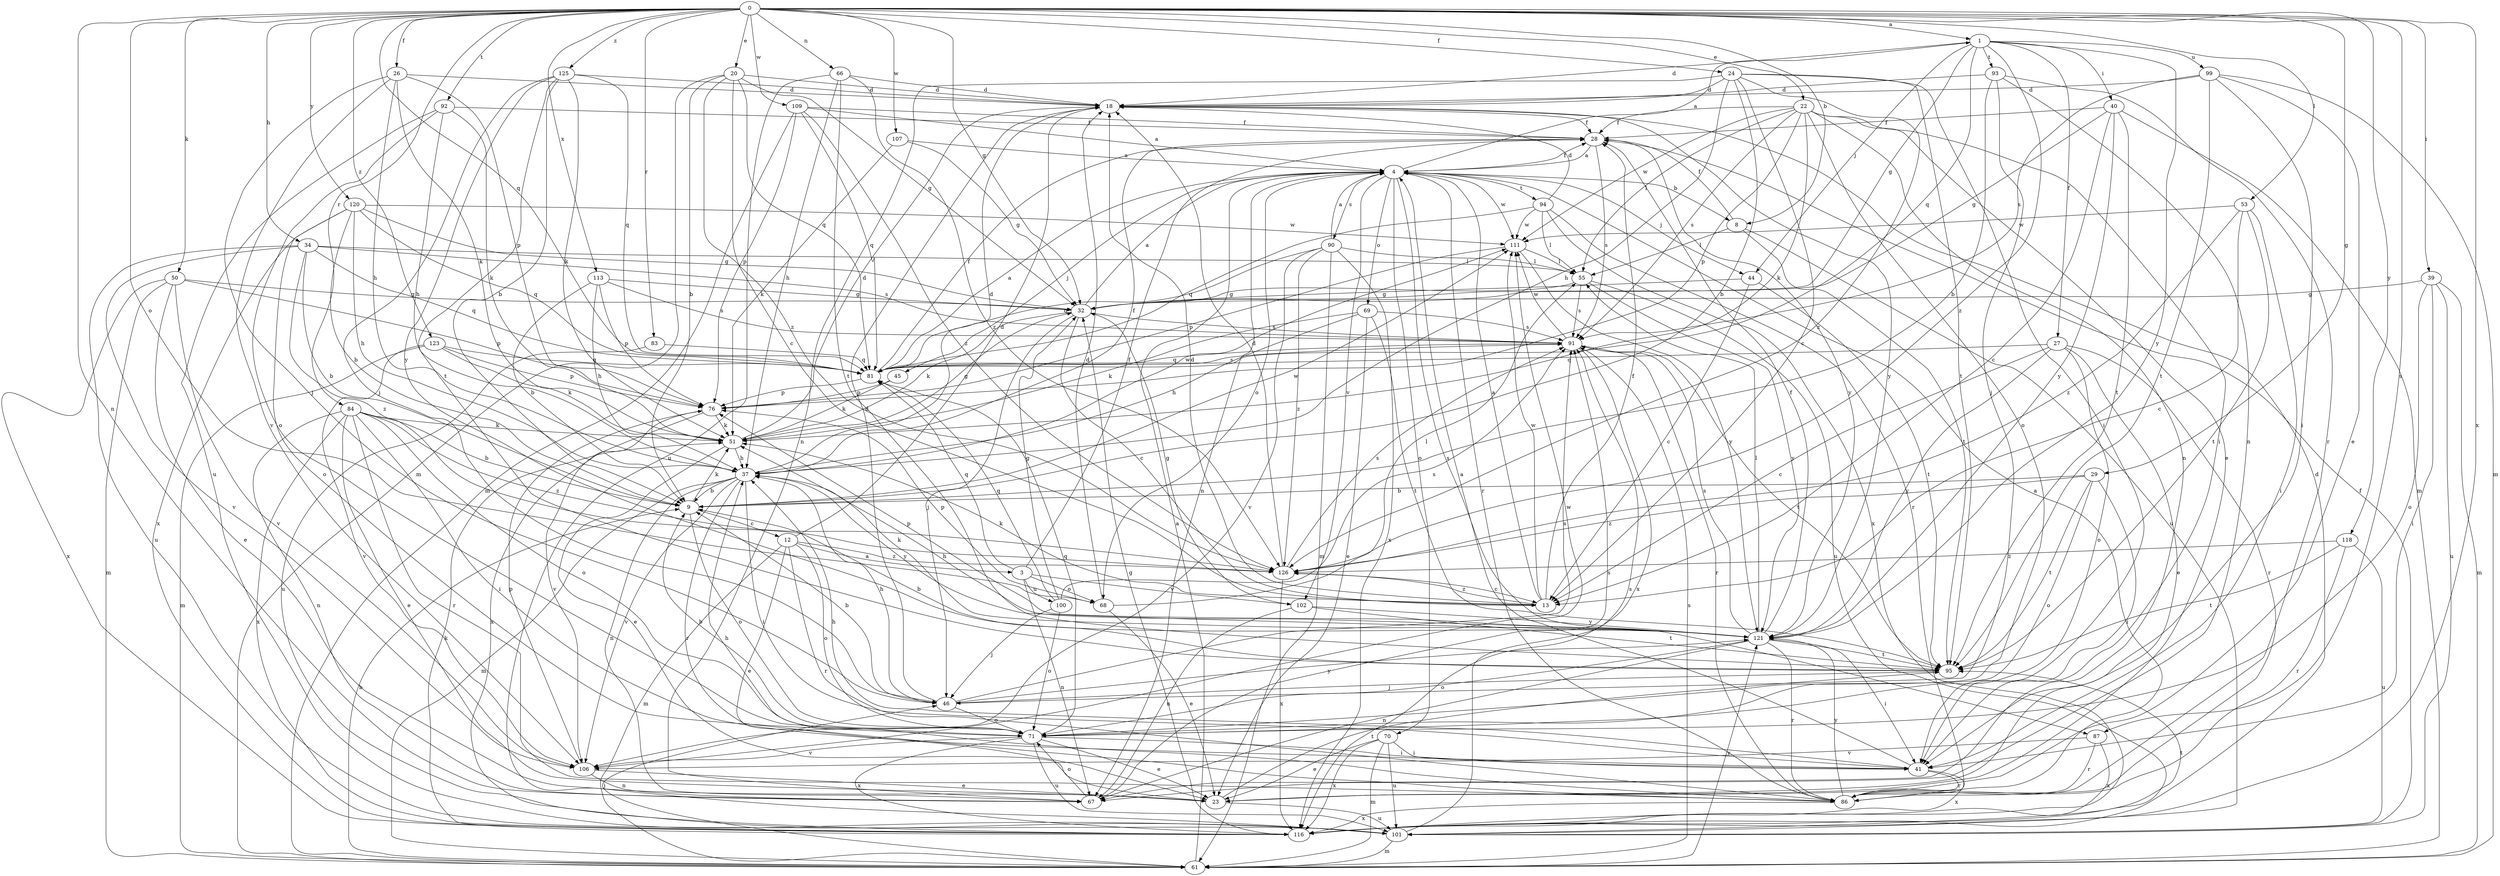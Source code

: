 strict digraph  {
0;
1;
3;
4;
8;
9;
12;
13;
18;
20;
22;
23;
24;
26;
27;
28;
29;
32;
34;
37;
39;
40;
41;
44;
45;
46;
50;
51;
53;
55;
61;
66;
67;
68;
69;
70;
71;
76;
81;
83;
84;
86;
87;
90;
91;
92;
93;
94;
95;
99;
100;
101;
102;
106;
107;
109;
111;
113;
116;
118;
120;
121;
123;
125;
126;
0 -> 1  [label=a];
0 -> 8  [label=b];
0 -> 20  [label=e];
0 -> 22  [label=e];
0 -> 24  [label=f];
0 -> 26  [label=f];
0 -> 29  [label=g];
0 -> 32  [label=g];
0 -> 34  [label=h];
0 -> 39  [label=i];
0 -> 50  [label=k];
0 -> 53  [label=l];
0 -> 66  [label=n];
0 -> 67  [label=n];
0 -> 68  [label=o];
0 -> 81  [label=q];
0 -> 83  [label=r];
0 -> 84  [label=r];
0 -> 87  [label=s];
0 -> 92  [label=t];
0 -> 107  [label=w];
0 -> 109  [label=w];
0 -> 113  [label=x];
0 -> 116  [label=x];
0 -> 118  [label=y];
0 -> 120  [label=y];
0 -> 123  [label=z];
0 -> 125  [label=z];
1 -> 18  [label=d];
1 -> 27  [label=f];
1 -> 32  [label=g];
1 -> 40  [label=i];
1 -> 44  [label=j];
1 -> 81  [label=q];
1 -> 93  [label=t];
1 -> 99  [label=u];
1 -> 121  [label=y];
1 -> 126  [label=z];
3 -> 28  [label=f];
3 -> 67  [label=n];
3 -> 68  [label=o];
3 -> 81  [label=q];
3 -> 100  [label=u];
3 -> 102  [label=v];
4 -> 1  [label=a];
4 -> 8  [label=b];
4 -> 28  [label=f];
4 -> 44  [label=j];
4 -> 45  [label=j];
4 -> 67  [label=n];
4 -> 68  [label=o];
4 -> 69  [label=o];
4 -> 70  [label=o];
4 -> 86  [label=r];
4 -> 87  [label=s];
4 -> 90  [label=s];
4 -> 94  [label=t];
4 -> 102  [label=v];
4 -> 111  [label=w];
8 -> 28  [label=f];
8 -> 55  [label=l];
8 -> 95  [label=t];
8 -> 101  [label=u];
9 -> 12  [label=c];
9 -> 51  [label=k];
9 -> 71  [label=o];
9 -> 111  [label=w];
12 -> 3  [label=a];
12 -> 18  [label=d];
12 -> 23  [label=e];
12 -> 61  [label=m];
12 -> 71  [label=o];
12 -> 86  [label=r];
12 -> 126  [label=z];
13 -> 4  [label=a];
13 -> 18  [label=d];
13 -> 28  [label=f];
13 -> 51  [label=k];
13 -> 111  [label=w];
13 -> 126  [label=z];
18 -> 28  [label=f];
18 -> 121  [label=y];
20 -> 9  [label=b];
20 -> 13  [label=c];
20 -> 18  [label=d];
20 -> 32  [label=g];
20 -> 61  [label=m];
20 -> 81  [label=q];
20 -> 126  [label=z];
22 -> 23  [label=e];
22 -> 28  [label=f];
22 -> 41  [label=i];
22 -> 51  [label=k];
22 -> 55  [label=l];
22 -> 67  [label=n];
22 -> 71  [label=o];
22 -> 76  [label=p];
22 -> 91  [label=s];
22 -> 111  [label=w];
23 -> 95  [label=t];
23 -> 101  [label=u];
24 -> 9  [label=b];
24 -> 13  [label=c];
24 -> 18  [label=d];
24 -> 37  [label=h];
24 -> 41  [label=i];
24 -> 67  [label=n];
24 -> 95  [label=t];
24 -> 126  [label=z];
26 -> 18  [label=d];
26 -> 37  [label=h];
26 -> 46  [label=j];
26 -> 51  [label=k];
26 -> 76  [label=p];
26 -> 106  [label=v];
27 -> 13  [label=c];
27 -> 23  [label=e];
27 -> 71  [label=o];
27 -> 81  [label=q];
27 -> 86  [label=r];
27 -> 121  [label=y];
28 -> 4  [label=a];
28 -> 91  [label=s];
28 -> 121  [label=y];
29 -> 9  [label=b];
29 -> 41  [label=i];
29 -> 71  [label=o];
29 -> 95  [label=t];
29 -> 126  [label=z];
32 -> 4  [label=a];
32 -> 13  [label=c];
32 -> 46  [label=j];
32 -> 51  [label=k];
32 -> 91  [label=s];
34 -> 9  [label=b];
34 -> 55  [label=l];
34 -> 81  [label=q];
34 -> 91  [label=s];
34 -> 101  [label=u];
34 -> 106  [label=v];
34 -> 126  [label=z];
37 -> 9  [label=b];
37 -> 18  [label=d];
37 -> 28  [label=f];
37 -> 41  [label=i];
37 -> 61  [label=m];
37 -> 67  [label=n];
37 -> 86  [label=r];
37 -> 106  [label=v];
37 -> 111  [label=w];
37 -> 121  [label=y];
39 -> 32  [label=g];
39 -> 41  [label=i];
39 -> 61  [label=m];
39 -> 71  [label=o];
39 -> 101  [label=u];
40 -> 13  [label=c];
40 -> 28  [label=f];
40 -> 32  [label=g];
40 -> 61  [label=m];
40 -> 95  [label=t];
40 -> 121  [label=y];
41 -> 4  [label=a];
41 -> 37  [label=h];
41 -> 86  [label=r];
41 -> 116  [label=x];
44 -> 13  [label=c];
44 -> 32  [label=g];
44 -> 95  [label=t];
45 -> 51  [label=k];
45 -> 76  [label=p];
46 -> 9  [label=b];
46 -> 18  [label=d];
46 -> 37  [label=h];
46 -> 71  [label=o];
46 -> 91  [label=s];
46 -> 121  [label=y];
50 -> 23  [label=e];
50 -> 32  [label=g];
50 -> 61  [label=m];
50 -> 76  [label=p];
50 -> 106  [label=v];
50 -> 116  [label=x];
51 -> 18  [label=d];
51 -> 23  [label=e];
51 -> 32  [label=g];
51 -> 37  [label=h];
53 -> 13  [label=c];
53 -> 41  [label=i];
53 -> 95  [label=t];
53 -> 111  [label=w];
53 -> 126  [label=z];
55 -> 32  [label=g];
55 -> 91  [label=s];
55 -> 101  [label=u];
55 -> 121  [label=y];
61 -> 4  [label=a];
61 -> 9  [label=b];
61 -> 46  [label=j];
61 -> 91  [label=s];
61 -> 121  [label=y];
66 -> 18  [label=d];
66 -> 37  [label=h];
66 -> 95  [label=t];
66 -> 101  [label=u];
66 -> 126  [label=z];
67 -> 71  [label=o];
67 -> 91  [label=s];
68 -> 18  [label=d];
68 -> 23  [label=e];
68 -> 55  [label=l];
68 -> 76  [label=p];
69 -> 23  [label=e];
69 -> 37  [label=h];
69 -> 51  [label=k];
69 -> 91  [label=s];
69 -> 95  [label=t];
70 -> 23  [label=e];
70 -> 41  [label=i];
70 -> 61  [label=m];
70 -> 101  [label=u];
70 -> 116  [label=x];
71 -> 9  [label=b];
71 -> 23  [label=e];
71 -> 41  [label=i];
71 -> 81  [label=q];
71 -> 101  [label=u];
71 -> 106  [label=v];
71 -> 116  [label=x];
76 -> 51  [label=k];
76 -> 106  [label=v];
76 -> 116  [label=x];
81 -> 4  [label=a];
81 -> 28  [label=f];
81 -> 76  [label=p];
81 -> 91  [label=s];
83 -> 81  [label=q];
83 -> 101  [label=u];
84 -> 9  [label=b];
84 -> 23  [label=e];
84 -> 41  [label=i];
84 -> 51  [label=k];
84 -> 67  [label=n];
84 -> 71  [label=o];
84 -> 86  [label=r];
84 -> 116  [label=x];
84 -> 126  [label=z];
86 -> 4  [label=a];
86 -> 37  [label=h];
86 -> 116  [label=x];
86 -> 121  [label=y];
87 -> 86  [label=r];
87 -> 106  [label=v];
87 -> 116  [label=x];
90 -> 4  [label=a];
90 -> 55  [label=l];
90 -> 61  [label=m];
90 -> 81  [label=q];
90 -> 106  [label=v];
90 -> 116  [label=x];
90 -> 126  [label=z];
91 -> 81  [label=q];
91 -> 86  [label=r];
91 -> 95  [label=t];
91 -> 111  [label=w];
91 -> 116  [label=x];
92 -> 28  [label=f];
92 -> 37  [label=h];
92 -> 51  [label=k];
92 -> 71  [label=o];
92 -> 101  [label=u];
93 -> 9  [label=b];
93 -> 18  [label=d];
93 -> 46  [label=j];
93 -> 67  [label=n];
93 -> 86  [label=r];
94 -> 18  [label=d];
94 -> 55  [label=l];
94 -> 81  [label=q];
94 -> 86  [label=r];
94 -> 111  [label=w];
94 -> 116  [label=x];
95 -> 9  [label=b];
95 -> 46  [label=j];
99 -> 18  [label=d];
99 -> 23  [label=e];
99 -> 41  [label=i];
99 -> 61  [label=m];
99 -> 91  [label=s];
99 -> 95  [label=t];
100 -> 32  [label=g];
100 -> 46  [label=j];
100 -> 71  [label=o];
100 -> 81  [label=q];
100 -> 91  [label=s];
101 -> 28  [label=f];
101 -> 61  [label=m];
101 -> 91  [label=s];
102 -> 32  [label=g];
102 -> 67  [label=n];
102 -> 95  [label=t];
102 -> 121  [label=y];
106 -> 23  [label=e];
106 -> 67  [label=n];
106 -> 76  [label=p];
106 -> 111  [label=w];
107 -> 4  [label=a];
107 -> 32  [label=g];
107 -> 51  [label=k];
109 -> 4  [label=a];
109 -> 28  [label=f];
109 -> 61  [label=m];
109 -> 76  [label=p];
109 -> 81  [label=q];
109 -> 126  [label=z];
111 -> 55  [label=l];
111 -> 76  [label=p];
111 -> 121  [label=y];
113 -> 9  [label=b];
113 -> 32  [label=g];
113 -> 37  [label=h];
113 -> 76  [label=p];
113 -> 91  [label=s];
116 -> 18  [label=d];
116 -> 32  [label=g];
116 -> 51  [label=k];
116 -> 95  [label=t];
118 -> 86  [label=r];
118 -> 95  [label=t];
118 -> 101  [label=u];
118 -> 126  [label=z];
120 -> 9  [label=b];
120 -> 32  [label=g];
120 -> 37  [label=h];
120 -> 71  [label=o];
120 -> 81  [label=q];
120 -> 111  [label=w];
120 -> 116  [label=x];
121 -> 28  [label=f];
121 -> 37  [label=h];
121 -> 41  [label=i];
121 -> 51  [label=k];
121 -> 55  [label=l];
121 -> 67  [label=n];
121 -> 71  [label=o];
121 -> 76  [label=p];
121 -> 86  [label=r];
121 -> 91  [label=s];
121 -> 95  [label=t];
123 -> 51  [label=k];
123 -> 61  [label=m];
123 -> 76  [label=p];
123 -> 81  [label=q];
123 -> 106  [label=v];
125 -> 9  [label=b];
125 -> 18  [label=d];
125 -> 46  [label=j];
125 -> 51  [label=k];
125 -> 81  [label=q];
125 -> 95  [label=t];
125 -> 121  [label=y];
126 -> 13  [label=c];
126 -> 18  [label=d];
126 -> 91  [label=s];
126 -> 116  [label=x];
}
